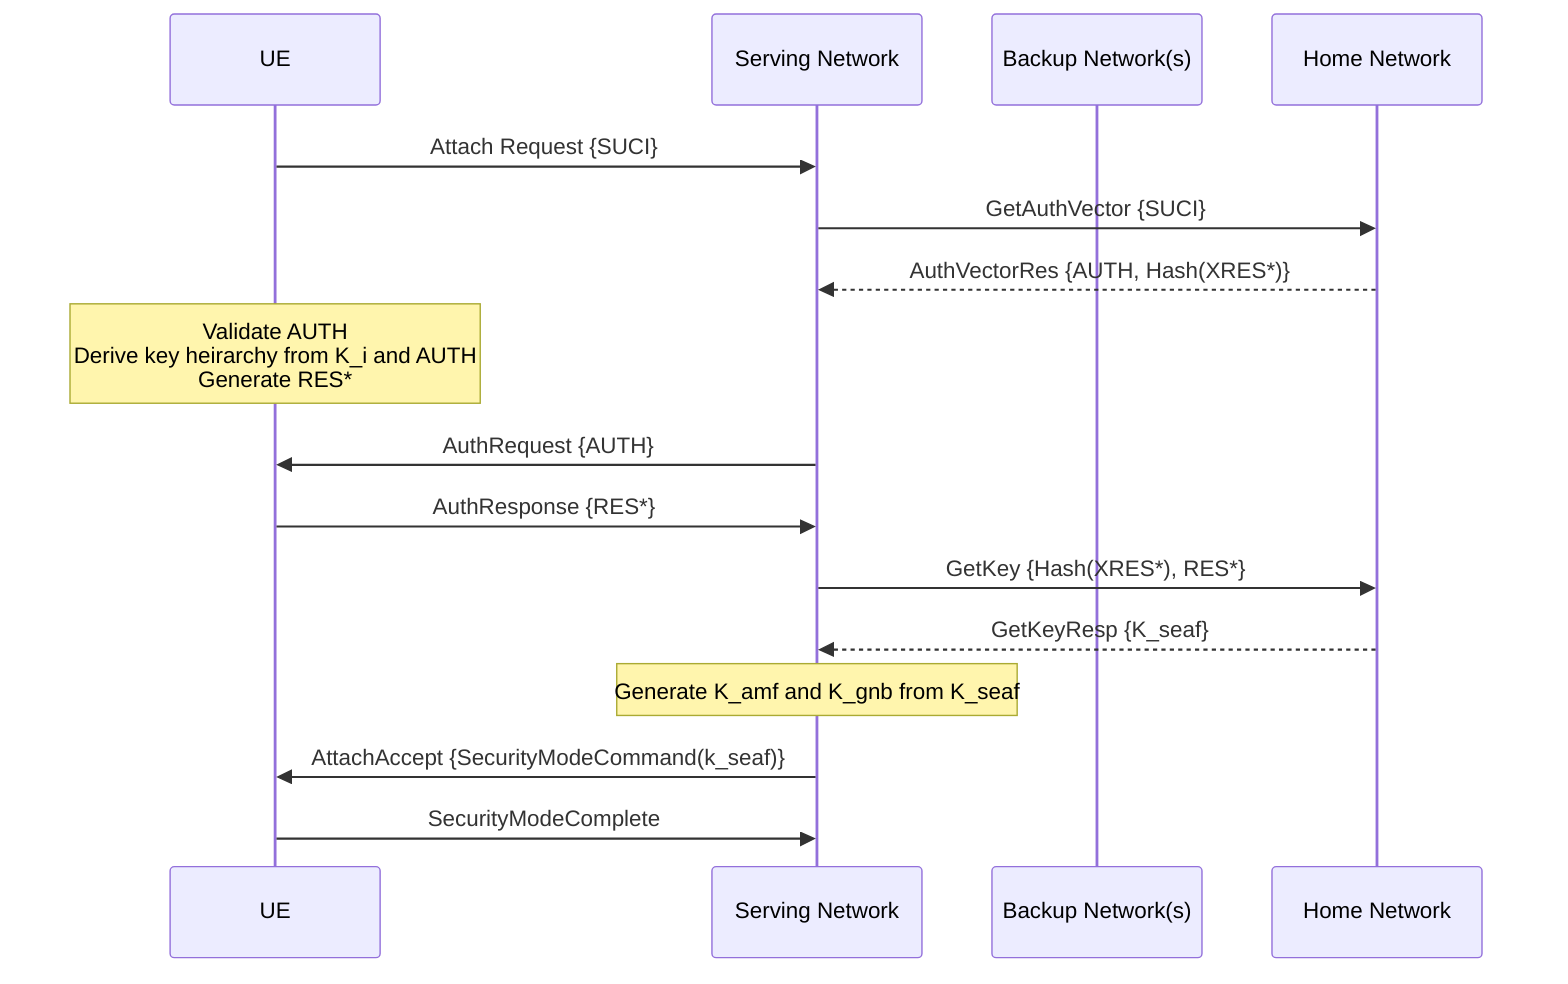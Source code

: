 sequenceDiagram
%% @config(./diagram-config.json)
    participant UE
    participant SN as Serving Network
    participant BN as Backup Network(s)
    participant HN as Home Network
    UE->>SN: Attach Request {SUCI}
    SN->>HN: GetAuthVector {SUCI}
    HN-->>SN: AuthVectorRes {AUTH, Hash(XRES*)}
    Note over UE: Validate AUTH<br/>Derive key heirarchy from K_i and AUTH<br/> Generate RES*
    SN->>UE: AuthRequest {AUTH}
    UE->>SN: AuthResponse {RES*}
    SN->>HN: GetKey {Hash(XRES*), RES*}
    HN-->>SN: GetKeyResp {K_seaf}
    Note over SN: Generate K_amf and K_gnb from K_seaf
    SN->>UE: AttachAccept {SecurityModeCommand(k_seaf)}
    UE->>SN: SecurityModeComplete
